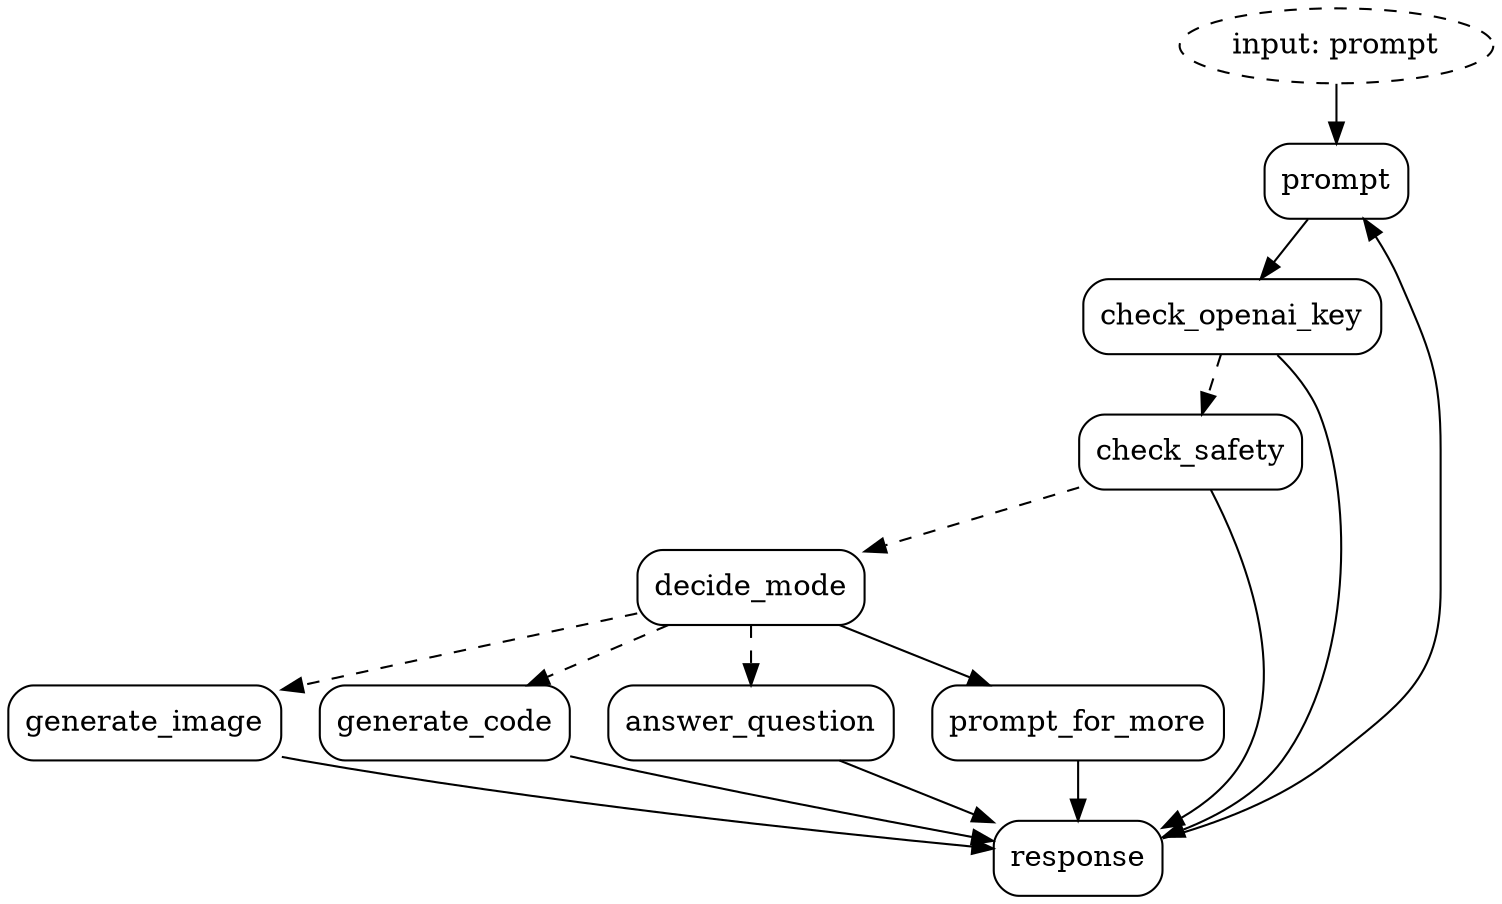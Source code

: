 digraph {
	graph [compound=false concentrate=false rankdir=TB ranksep=0.4]
	prompt [label=prompt shape=box style=rounded]
	input__prompt [label="input: prompt" shape=oval style=dashed]
	input__prompt -> prompt
	check_openai_key [label=check_openai_key shape=box style=rounded]
	check_safety [label=check_safety shape=box style=rounded]
	decide_mode [label=decide_mode shape=box style=rounded]
	generate_image [label=generate_image shape=box style=rounded]
	generate_code [label=generate_code shape=box style=rounded]
	answer_question [label=answer_question shape=box style=rounded]
	prompt_for_more [label=prompt_for_more shape=box style=rounded]
	response [label=response shape=box style=rounded]
	prompt -> check_openai_key [style=solid]
	check_openai_key -> check_safety [style=dashed]
	check_openai_key -> response [style=solid]
	check_safety -> decide_mode [style=dashed]
	check_safety -> response [style=solid]
	decide_mode -> generate_image [style=dashed]
	decide_mode -> generate_code [style=dashed]
	decide_mode -> answer_question [style=dashed]
	decide_mode -> prompt_for_more [style=solid]
	generate_image -> response [style=solid]
	answer_question -> response [style=solid]
	generate_code -> response [style=solid]
	prompt_for_more -> response [style=solid]
	response -> prompt [style=solid]
}
